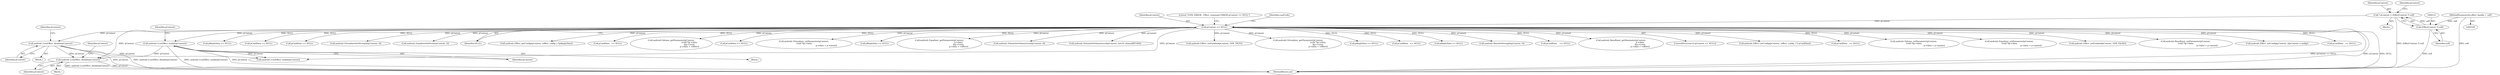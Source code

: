 digraph "0_Android_aeea52da00d210587fb3ed895de3d5f2e0264c88_4@pointer" {
"1001036" [label="(Call,android::LvmEffect_disable(pContext))"];
"1000950" [label="(Call,android::LvmEffect_disable(pContext))"];
"1000153" [label="(Call,pContext == NULL)"];
"1000118" [label="(Call,* pContext = (EffectContext *) self)"];
"1000120" [label="(Call,(EffectContext *) self)"];
"1000110" [label="(MethodParameterIn,effect_handle_t  self)"];
"1000982" [label="(Call,android::LvmEffect_enable(pContext))"];
"1000285" [label="(Call,pReplyData == NULL)"];
"1000327" [label="(Call,pCmdData == NULL)"];
"1000987" [label="(Identifier,pContext)"];
"1001037" [label="(Identifier,pContext)"];
"1000983" [label="(Identifier,pContext)"];
"1001108" [label="(Call,pCmdData == NULL)"];
"1000943" [label="(Block,)"];
"1000122" [label="(Identifier,self)"];
"1000212" [label="(Call,android::VirtualizerSetStrength(pContext, 0))"];
"1001036" [label="(Call,android::LvmEffect_disable(pContext))"];
"1000222" [label="(Call,android::EqualizerSetPreset(pContext, 0))"];
"1000155" [label="(Identifier,NULL)"];
"1000303" [label="(Call,android::Effect_getConfig(pContext, (effect_config_t *)pReplyData))"];
"1000604" [label="(Call,pCmdData   == NULL)"];
"1000485" [label="(Call,android::Volume_getParameter(pContext,\n                                                          (void *)p->data,\n                                                          &p->vsize,\n                                                          p->data + voffset))"];
"1000695" [label="(Call,pCmdData == NULL)"];
"1000110" [label="(MethodParameterIn,effect_handle_t  self)"];
"1000120" [label="(Call,(EffectContext *) self)"];
"1000119" [label="(Identifier,pContext)"];
"1000118" [label="(Call,* pContext = (EffectContext *) self)"];
"1001029" [label="(Block,)"];
"1000672" [label="(Call,android::Virtualizer_setParameter(pContext,\n (void *)p->data,\n                                                                       p->data + p->psize))"];
"1000820" [label="(Call,pReplyData == NULL)"];
"1000955" [label="(Identifier,pContext)"];
"1000460" [label="(Call,android::Equalizer_getParameter(pContext,\n                                                             p->data,\n                                                             &p->vsize,\n                                                             p->data + voffset))"];
"1000237" [label="(Call,android::VolumeSetVolumeLevel(pContext, 0))"];
"1000153" [label="(Call,pContext == NULL)"];
"1001200" [label="(Call,android::VolumeSetVolumeLevel(pContext, (int16_t)(maxdB*100)))"];
"1000951" [label="(Identifier,pContext)"];
"1000975" [label="(Block,)"];
"1000950" [label="(Call,android::LvmEffect_disable(pContext))"];
"1000843" [label="(Call,android::Effect_setEnabled(pContext, LVM_TRUE))"];
"1000127" [label="(Identifier,pContext)"];
"1000433" [label="(Call,android::Virtualizer_getParameter(pContext,\n                                                               (void *)p->data,\n                                                               &p->vsize,\n                                                               p->data + voffset))"];
"1000168" [label="(Call,pReplyData == NULL)"];
"1000163" [label="(Identifier,cmdCode)"];
"1000882" [label="(Call,pCmdData   == NULL)"];
"1000850" [label="(Call,pReplyData == NULL)"];
"1000202" [label="(Call,android::BassSetStrength(pContext, 0))"];
"1000982" [label="(Call,android::LvmEffect_enable(pContext))"];
"1000244" [label="(Call,pCmdData    == NULL)"];
"1000116" [label="(Block,)"];
"1001041" [label="(Identifier,pContext)"];
"1000154" [label="(Identifier,pContext)"];
"1001260" [label="(MethodReturn,int)"];
"1000408" [label="(Call,android::BassBoost_getParameter(pContext,\n                                                             p->data,\n                                                             &p->vsize,\n                                                             p->data + voffset))"];
"1001068" [label="(Call,android::LvmEffect_enable(pContext))"];
"1000152" [label="(ControlStructure,if (pContext == NULL))"];
"1000276" [label="(Call,android::Effect_setConfig(pContext, (effect_config_t *) pCmdData))"];
"1000524" [label="(Call,pCmdData   == NULL)"];
"1000800" [label="(Call,android::Volume_setParameter(pContext,\n (void *)p->data,\n                                                                 p->data + p->psize))"];
"1000736" [label="(Call,android::Equalizer_setParameter(pContext,\n (void *)p->data,\n                                                                     p->data + p->psize))"];
"1000873" [label="(Call,android::Effect_setEnabled(pContext, LVM_FALSE))"];
"1000158" [label="(Literal,\"\tLVM_ERROR : Effect_command ERROR pContext == NULL\")"];
"1000581" [label="(Call,android::BassBoost_setParameter(pContext,\n (void *)p->data,\n                                                                    p->data + p->psize))"];
"1000310" [label="(Call,android::Effect_setConfig(pContext, &pContext->config))"];
"1000759" [label="(Call,pCmdData   == NULL)"];
"1001036" -> "1001029"  [label="AST: "];
"1001036" -> "1001037"  [label="CFG: "];
"1001037" -> "1001036"  [label="AST: "];
"1001041" -> "1001036"  [label="CFG: "];
"1001036" -> "1001260"  [label="DDG: android::LvmEffect_disable(pContext)"];
"1001036" -> "1001260"  [label="DDG: pContext"];
"1000950" -> "1001036"  [label="DDG: pContext"];
"1000982" -> "1001036"  [label="DDG: pContext"];
"1000153" -> "1001036"  [label="DDG: pContext"];
"1000950" -> "1000943"  [label="AST: "];
"1000950" -> "1000951"  [label="CFG: "];
"1000951" -> "1000950"  [label="AST: "];
"1000955" -> "1000950"  [label="CFG: "];
"1000950" -> "1001260"  [label="DDG: android::LvmEffect_disable(pContext)"];
"1000950" -> "1001260"  [label="DDG: pContext"];
"1000153" -> "1000950"  [label="DDG: pContext"];
"1000950" -> "1001068"  [label="DDG: pContext"];
"1000153" -> "1000152"  [label="AST: "];
"1000153" -> "1000155"  [label="CFG: "];
"1000154" -> "1000153"  [label="AST: "];
"1000155" -> "1000153"  [label="AST: "];
"1000158" -> "1000153"  [label="CFG: "];
"1000163" -> "1000153"  [label="CFG: "];
"1000153" -> "1001260"  [label="DDG: NULL"];
"1000153" -> "1001260"  [label="DDG: pContext == NULL"];
"1000153" -> "1001260"  [label="DDG: pContext"];
"1000118" -> "1000153"  [label="DDG: pContext"];
"1000153" -> "1000168"  [label="DDG: NULL"];
"1000153" -> "1000202"  [label="DDG: pContext"];
"1000153" -> "1000212"  [label="DDG: pContext"];
"1000153" -> "1000222"  [label="DDG: pContext"];
"1000153" -> "1000237"  [label="DDG: pContext"];
"1000153" -> "1000244"  [label="DDG: NULL"];
"1000153" -> "1000276"  [label="DDG: pContext"];
"1000153" -> "1000285"  [label="DDG: NULL"];
"1000153" -> "1000303"  [label="DDG: pContext"];
"1000153" -> "1000310"  [label="DDG: pContext"];
"1000153" -> "1000327"  [label="DDG: NULL"];
"1000153" -> "1000408"  [label="DDG: pContext"];
"1000153" -> "1000433"  [label="DDG: pContext"];
"1000153" -> "1000460"  [label="DDG: pContext"];
"1000153" -> "1000485"  [label="DDG: pContext"];
"1000153" -> "1000524"  [label="DDG: NULL"];
"1000153" -> "1000581"  [label="DDG: pContext"];
"1000153" -> "1000604"  [label="DDG: NULL"];
"1000153" -> "1000672"  [label="DDG: pContext"];
"1000153" -> "1000695"  [label="DDG: NULL"];
"1000153" -> "1000736"  [label="DDG: pContext"];
"1000153" -> "1000759"  [label="DDG: NULL"];
"1000153" -> "1000800"  [label="DDG: pContext"];
"1000153" -> "1000820"  [label="DDG: NULL"];
"1000153" -> "1000843"  [label="DDG: pContext"];
"1000153" -> "1000850"  [label="DDG: NULL"];
"1000153" -> "1000873"  [label="DDG: pContext"];
"1000153" -> "1000882"  [label="DDG: NULL"];
"1000153" -> "1000982"  [label="DDG: pContext"];
"1000153" -> "1001068"  [label="DDG: pContext"];
"1000153" -> "1001108"  [label="DDG: NULL"];
"1000153" -> "1001200"  [label="DDG: pContext"];
"1000118" -> "1000116"  [label="AST: "];
"1000118" -> "1000120"  [label="CFG: "];
"1000119" -> "1000118"  [label="AST: "];
"1000120" -> "1000118"  [label="AST: "];
"1000127" -> "1000118"  [label="CFG: "];
"1000118" -> "1001260"  [label="DDG: (EffectContext *) self"];
"1000120" -> "1000118"  [label="DDG: self"];
"1000120" -> "1000122"  [label="CFG: "];
"1000121" -> "1000120"  [label="AST: "];
"1000122" -> "1000120"  [label="AST: "];
"1000120" -> "1001260"  [label="DDG: self"];
"1000110" -> "1000120"  [label="DDG: self"];
"1000110" -> "1000109"  [label="AST: "];
"1000110" -> "1001260"  [label="DDG: self"];
"1000982" -> "1000975"  [label="AST: "];
"1000982" -> "1000983"  [label="CFG: "];
"1000983" -> "1000982"  [label="AST: "];
"1000987" -> "1000982"  [label="CFG: "];
"1000982" -> "1001260"  [label="DDG: android::LvmEffect_enable(pContext)"];
"1000982" -> "1001260"  [label="DDG: pContext"];
"1000982" -> "1001068"  [label="DDG: pContext"];
}
